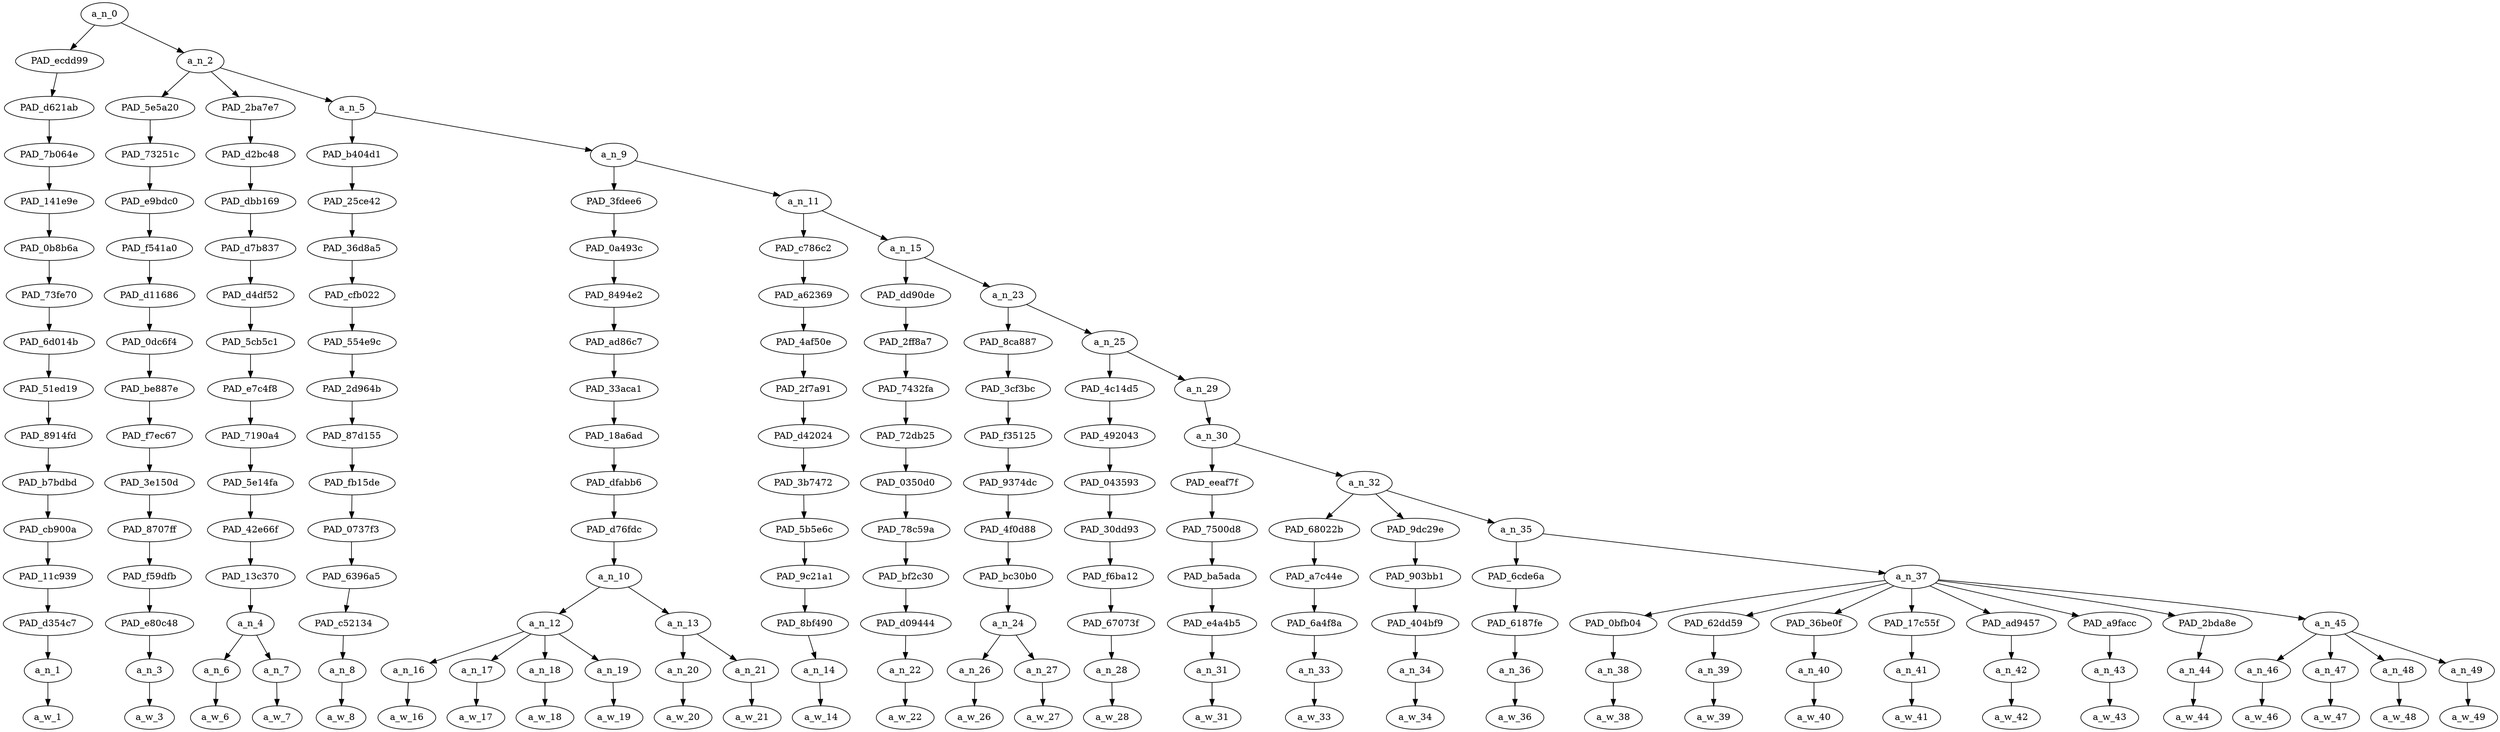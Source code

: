 strict digraph "" {
	a_n_0	[div_dir=-1,
		index=0,
		level=15,
		pos="1.7588297526041667,15!",
		text_span="[0, 1, 2, 3, 4, 5, 6, 7, 8, 9, 10, 11, 12, 13, 14, 15, 16, 17, 18, 19, 20, 21, 22, 23, 24, 25, 26, 27, 28, 29, 30]",
		value=1.00000000];
	PAD_ecdd99	[div_dir=-1,
		index=0,
		level=14,
		pos="0.0,14!",
		text_span="[0]",
		value=0.01743656];
	a_n_0 -> PAD_ecdd99;
	a_n_2	[div_dir=-1,
		index=1,
		level=14,
		pos="3.5176595052083335,14!",
		text_span="[1, 2, 3, 4, 5, 6, 7, 8, 9, 10, 11, 12, 13, 14, 15, 16, 17, 18, 19, 20, 21, 22, 23, 24, 25, 26, 27, 28, 29, 30]",
		value=0.98249559];
	a_n_0 -> a_n_2;
	PAD_d621ab	[div_dir=-1,
		index=0,
		level=13,
		pos="0.0,13!",
		text_span="[0]",
		value=0.01743656];
	PAD_ecdd99 -> PAD_d621ab;
	PAD_7b064e	[div_dir=-1,
		index=0,
		level=12,
		pos="0.0,12!",
		text_span="[0]",
		value=0.01743656];
	PAD_d621ab -> PAD_7b064e;
	PAD_141e9e	[div_dir=-1,
		index=0,
		level=11,
		pos="0.0,11!",
		text_span="[0]",
		value=0.01743656];
	PAD_7b064e -> PAD_141e9e;
	PAD_0b8b6a	[div_dir=-1,
		index=0,
		level=10,
		pos="0.0,10!",
		text_span="[0]",
		value=0.01743656];
	PAD_141e9e -> PAD_0b8b6a;
	PAD_73fe70	[div_dir=-1,
		index=0,
		level=9,
		pos="0.0,9!",
		text_span="[0]",
		value=0.01743656];
	PAD_0b8b6a -> PAD_73fe70;
	PAD_6d014b	[div_dir=-1,
		index=0,
		level=8,
		pos="0.0,8!",
		text_span="[0]",
		value=0.01743656];
	PAD_73fe70 -> PAD_6d014b;
	PAD_51ed19	[div_dir=-1,
		index=0,
		level=7,
		pos="0.0,7!",
		text_span="[0]",
		value=0.01743656];
	PAD_6d014b -> PAD_51ed19;
	PAD_8914fd	[div_dir=-1,
		index=0,
		level=6,
		pos="0.0,6!",
		text_span="[0]",
		value=0.01743656];
	PAD_51ed19 -> PAD_8914fd;
	PAD_b7bdbd	[div_dir=-1,
		index=0,
		level=5,
		pos="0.0,5!",
		text_span="[0]",
		value=0.01743656];
	PAD_8914fd -> PAD_b7bdbd;
	PAD_cb900a	[div_dir=-1,
		index=0,
		level=4,
		pos="0.0,4!",
		text_span="[0]",
		value=0.01743656];
	PAD_b7bdbd -> PAD_cb900a;
	PAD_11c939	[div_dir=-1,
		index=0,
		level=3,
		pos="0.0,3!",
		text_span="[0]",
		value=0.01743656];
	PAD_cb900a -> PAD_11c939;
	PAD_d354c7	[div_dir=-1,
		index=0,
		level=2,
		pos="0.0,2!",
		text_span="[0]",
		value=0.01743656];
	PAD_11c939 -> PAD_d354c7;
	a_n_1	[div_dir=-1,
		index=0,
		level=1,
		pos="0.0,1!",
		text_span="[0]",
		value=0.01743656];
	PAD_d354c7 -> a_n_1;
	a_w_1	[div_dir=0,
		index=0,
		level=0,
		pos="0,0!",
		text_span="[0]",
		value=it];
	a_n_1 -> a_w_1;
	PAD_5e5a20	[div_dir=1,
		index=1,
		level=13,
		pos="1.0,13!",
		text_span="[1]",
		value=0.01905051];
	a_n_2 -> PAD_5e5a20;
	PAD_2ba7e7	[div_dir=-1,
		index=2,
		level=13,
		pos="2.5,13!",
		text_span="[2, 3]",
		value=0.06099234];
	a_n_2 -> PAD_2ba7e7;
	a_n_5	[div_dir=-1,
		index=3,
		level=13,
		pos="7.052978515625,13!",
		text_span="[4, 5, 6, 7, 8, 9, 10, 11, 12, 13, 14, 15, 16, 17, 18, 19, 20, 21, 22, 23, 24, 25, 26, 27, 28, 29, 30]",
		value=0.90239389];
	a_n_2 -> a_n_5;
	PAD_73251c	[div_dir=1,
		index=1,
		level=12,
		pos="1.0,12!",
		text_span="[1]",
		value=0.01905051];
	PAD_5e5a20 -> PAD_73251c;
	PAD_e9bdc0	[div_dir=1,
		index=1,
		level=11,
		pos="1.0,11!",
		text_span="[1]",
		value=0.01905051];
	PAD_73251c -> PAD_e9bdc0;
	PAD_f541a0	[div_dir=1,
		index=1,
		level=10,
		pos="1.0,10!",
		text_span="[1]",
		value=0.01905051];
	PAD_e9bdc0 -> PAD_f541a0;
	PAD_d11686	[div_dir=1,
		index=1,
		level=9,
		pos="1.0,9!",
		text_span="[1]",
		value=0.01905051];
	PAD_f541a0 -> PAD_d11686;
	PAD_0dc6f4	[div_dir=1,
		index=1,
		level=8,
		pos="1.0,8!",
		text_span="[1]",
		value=0.01905051];
	PAD_d11686 -> PAD_0dc6f4;
	PAD_be887e	[div_dir=1,
		index=1,
		level=7,
		pos="1.0,7!",
		text_span="[1]",
		value=0.01905051];
	PAD_0dc6f4 -> PAD_be887e;
	PAD_f7ec67	[div_dir=1,
		index=1,
		level=6,
		pos="1.0,6!",
		text_span="[1]",
		value=0.01905051];
	PAD_be887e -> PAD_f7ec67;
	PAD_3e150d	[div_dir=1,
		index=1,
		level=5,
		pos="1.0,5!",
		text_span="[1]",
		value=0.01905051];
	PAD_f7ec67 -> PAD_3e150d;
	PAD_8707ff	[div_dir=1,
		index=1,
		level=4,
		pos="1.0,4!",
		text_span="[1]",
		value=0.01905051];
	PAD_3e150d -> PAD_8707ff;
	PAD_f59dfb	[div_dir=1,
		index=1,
		level=3,
		pos="1.0,3!",
		text_span="[1]",
		value=0.01905051];
	PAD_8707ff -> PAD_f59dfb;
	PAD_e80c48	[div_dir=1,
		index=1,
		level=2,
		pos="1.0,2!",
		text_span="[1]",
		value=0.01905051];
	PAD_f59dfb -> PAD_e80c48;
	a_n_3	[div_dir=1,
		index=1,
		level=1,
		pos="1.0,1!",
		text_span="[1]",
		value=0.01905051];
	PAD_e80c48 -> a_n_3;
	a_w_3	[div_dir=0,
		index=1,
		level=0,
		pos="1,0!",
		text_span="[1]",
		value=been];
	a_n_3 -> a_w_3;
	PAD_d2bc48	[div_dir=-1,
		index=2,
		level=12,
		pos="2.5,12!",
		text_span="[2, 3]",
		value=0.06099234];
	PAD_2ba7e7 -> PAD_d2bc48;
	PAD_dbb169	[div_dir=-1,
		index=2,
		level=11,
		pos="2.5,11!",
		text_span="[2, 3]",
		value=0.06099234];
	PAD_d2bc48 -> PAD_dbb169;
	PAD_d7b837	[div_dir=-1,
		index=2,
		level=10,
		pos="2.5,10!",
		text_span="[2, 3]",
		value=0.06099234];
	PAD_dbb169 -> PAD_d7b837;
	PAD_d4df52	[div_dir=-1,
		index=2,
		level=9,
		pos="2.5,9!",
		text_span="[2, 3]",
		value=0.06099234];
	PAD_d7b837 -> PAD_d4df52;
	PAD_5cb5c1	[div_dir=-1,
		index=2,
		level=8,
		pos="2.5,8!",
		text_span="[2, 3]",
		value=0.06099234];
	PAD_d4df52 -> PAD_5cb5c1;
	PAD_e7c4f8	[div_dir=-1,
		index=2,
		level=7,
		pos="2.5,7!",
		text_span="[2, 3]",
		value=0.06099234];
	PAD_5cb5c1 -> PAD_e7c4f8;
	PAD_7190a4	[div_dir=-1,
		index=2,
		level=6,
		pos="2.5,6!",
		text_span="[2, 3]",
		value=0.06099234];
	PAD_e7c4f8 -> PAD_7190a4;
	PAD_5e14fa	[div_dir=-1,
		index=2,
		level=5,
		pos="2.5,5!",
		text_span="[2, 3]",
		value=0.06099234];
	PAD_7190a4 -> PAD_5e14fa;
	PAD_42e66f	[div_dir=-1,
		index=2,
		level=4,
		pos="2.5,4!",
		text_span="[2, 3]",
		value=0.06099234];
	PAD_5e14fa -> PAD_42e66f;
	PAD_13c370	[div_dir=-1,
		index=2,
		level=3,
		pos="2.5,3!",
		text_span="[2, 3]",
		value=0.06099234];
	PAD_42e66f -> PAD_13c370;
	a_n_4	[div_dir=-1,
		index=2,
		level=2,
		pos="2.5,2!",
		text_span="[2, 3]",
		value=0.06099234];
	PAD_13c370 -> a_n_4;
	a_n_6	[div_dir=-1,
		index=2,
		level=1,
		pos="2.0,1!",
		text_span="[2]",
		value=0.04031379];
	a_n_4 -> a_n_6;
	a_n_7	[div_dir=-1,
		index=3,
		level=1,
		pos="3.0,1!",
		text_span="[3]",
		value=0.02053578];
	a_n_4 -> a_n_7;
	a_w_6	[div_dir=0,
		index=2,
		level=0,
		pos="2,0!",
		text_span="[2]",
		value="<number>"];
	a_n_6 -> a_w_6;
	a_w_7	[div_dir=0,
		index=3,
		level=0,
		pos="3,0!",
		text_span="[3]",
		value=years];
	a_n_7 -> a_w_7;
	PAD_b404d1	[div_dir=-1,
		index=3,
		level=12,
		pos="4.0,12!",
		text_span="[4]",
		value=0.01509726];
	a_n_5 -> PAD_b404d1;
	a_n_9	[div_dir=-1,
		index=4,
		level=12,
		pos="10.10595703125,12!",
		text_span="[5, 6, 7, 8, 9, 10, 11, 12, 13, 14, 15, 16, 17, 18, 19, 20, 21, 22, 23, 24, 25, 26, 27, 28, 29, 30]",
		value=0.88725491];
	a_n_5 -> a_n_9;
	PAD_25ce42	[div_dir=-1,
		index=3,
		level=11,
		pos="4.0,11!",
		text_span="[4]",
		value=0.01509726];
	PAD_b404d1 -> PAD_25ce42;
	PAD_36d8a5	[div_dir=-1,
		index=3,
		level=10,
		pos="4.0,10!",
		text_span="[4]",
		value=0.01509726];
	PAD_25ce42 -> PAD_36d8a5;
	PAD_cfb022	[div_dir=-1,
		index=3,
		level=9,
		pos="4.0,9!",
		text_span="[4]",
		value=0.01509726];
	PAD_36d8a5 -> PAD_cfb022;
	PAD_554e9c	[div_dir=-1,
		index=3,
		level=8,
		pos="4.0,8!",
		text_span="[4]",
		value=0.01509726];
	PAD_cfb022 -> PAD_554e9c;
	PAD_2d964b	[div_dir=-1,
		index=3,
		level=7,
		pos="4.0,7!",
		text_span="[4]",
		value=0.01509726];
	PAD_554e9c -> PAD_2d964b;
	PAD_87d155	[div_dir=-1,
		index=3,
		level=6,
		pos="4.0,6!",
		text_span="[4]",
		value=0.01509726];
	PAD_2d964b -> PAD_87d155;
	PAD_fb15de	[div_dir=-1,
		index=3,
		level=5,
		pos="4.0,5!",
		text_span="[4]",
		value=0.01509726];
	PAD_87d155 -> PAD_fb15de;
	PAD_0737f3	[div_dir=-1,
		index=3,
		level=4,
		pos="4.0,4!",
		text_span="[4]",
		value=0.01509726];
	PAD_fb15de -> PAD_0737f3;
	PAD_6396a5	[div_dir=-1,
		index=3,
		level=3,
		pos="4.0,3!",
		text_span="[4]",
		value=0.01509726];
	PAD_0737f3 -> PAD_6396a5;
	PAD_c52134	[div_dir=-1,
		index=3,
		level=2,
		pos="4.0,2!",
		text_span="[4]",
		value=0.01509726];
	PAD_6396a5 -> PAD_c52134;
	a_n_8	[div_dir=-1,
		index=4,
		level=1,
		pos="4.0,1!",
		text_span="[4]",
		value=0.01509726];
	PAD_c52134 -> a_n_8;
	a_w_8	[div_dir=0,
		index=4,
		level=0,
		pos="4,0!",
		text_span="[4]",
		value=since];
	a_n_8 -> a_w_8;
	PAD_3fdee6	[div_dir=1,
		index=4,
		level=11,
		pos="8.0,11!",
		text_span="[5, 6, 7, 8, 9, 10]",
		value=0.38429470];
	a_n_9 -> PAD_3fdee6;
	a_n_11	[div_dir=-1,
		index=5,
		level=11,
		pos="12.2119140625,11!",
		text_span="[11, 12, 13, 14, 15, 16, 17, 18, 19, 20, 21, 22, 23, 24, 25, 26, 27, 28, 29, 30]",
		value=0.50291853];
	a_n_9 -> a_n_11;
	PAD_0a493c	[div_dir=1,
		index=4,
		level=10,
		pos="8.0,10!",
		text_span="[5, 6, 7, 8, 9, 10]",
		value=0.38429470];
	PAD_3fdee6 -> PAD_0a493c;
	PAD_8494e2	[div_dir=1,
		index=4,
		level=9,
		pos="8.0,9!",
		text_span="[5, 6, 7, 8, 9, 10]",
		value=0.38429470];
	PAD_0a493c -> PAD_8494e2;
	PAD_ad86c7	[div_dir=1,
		index=4,
		level=8,
		pos="8.0,8!",
		text_span="[5, 6, 7, 8, 9, 10]",
		value=0.38429470];
	PAD_8494e2 -> PAD_ad86c7;
	PAD_33aca1	[div_dir=1,
		index=4,
		level=7,
		pos="8.0,7!",
		text_span="[5, 6, 7, 8, 9, 10]",
		value=0.38429470];
	PAD_ad86c7 -> PAD_33aca1;
	PAD_18a6ad	[div_dir=1,
		index=4,
		level=6,
		pos="8.0,6!",
		text_span="[5, 6, 7, 8, 9, 10]",
		value=0.38429470];
	PAD_33aca1 -> PAD_18a6ad;
	PAD_dfabb6	[div_dir=1,
		index=4,
		level=5,
		pos="8.0,5!",
		text_span="[5, 6, 7, 8, 9, 10]",
		value=0.38429470];
	PAD_18a6ad -> PAD_dfabb6;
	PAD_d76fdc	[div_dir=1,
		index=4,
		level=4,
		pos="8.0,4!",
		text_span="[5, 6, 7, 8, 9, 10]",
		value=0.38429470];
	PAD_dfabb6 -> PAD_d76fdc;
	a_n_10	[div_dir=1,
		index=4,
		level=3,
		pos="8.0,3!",
		text_span="[5, 6, 7, 8, 9, 10]",
		value=0.38429470];
	PAD_d76fdc -> a_n_10;
	a_n_12	[div_dir=1,
		index=4,
		level=2,
		pos="6.5,2!",
		text_span="[5, 6, 7, 8]",
		value=0.33207751];
	a_n_10 -> a_n_12;
	a_n_13	[div_dir=-1,
		index=5,
		level=2,
		pos="9.5,2!",
		text_span="[9, 10]",
		value=0.05221480];
	a_n_10 -> a_n_13;
	a_n_16	[div_dir=-1,
		index=5,
		level=1,
		pos="5.0,1!",
		text_span="[5]",
		value=0.02062274];
	a_n_12 -> a_n_16;
	a_n_17	[div_dir=-1,
		index=6,
		level=1,
		pos="6.0,1!",
		text_span="[6]",
		value=0.21319154];
	a_n_12 -> a_n_17;
	a_n_18	[div_dir=1,
		index=7,
		level=1,
		pos="7.0,1!",
		text_span="[7]",
		value=0.06512758];
	a_n_12 -> a_n_18;
	a_n_19	[div_dir=1,
		index=8,
		level=1,
		pos="8.0,1!",
		text_span="[8]",
		value=0.03310726];
	a_n_12 -> a_n_19;
	a_w_16	[div_dir=0,
		index=5,
		level=0,
		pos="5,0!",
		text_span="[5]",
		value=the];
	a_n_16 -> a_w_16;
	a_w_17	[div_dir=0,
		index=6,
		level=0,
		pos="6,0!",
		text_span="[6]",
		value=moslem];
	a_n_17 -> a_w_17;
	a_w_18	[div_dir=0,
		index=7,
		level=0,
		pos="7,0!",
		text_span="[7]",
		value=terrorist];
	a_n_18 -> a_w_18;
	a_w_19	[div_dir=0,
		index=8,
		level=0,
		pos="8,0!",
		text_span="[8]",
		value=attack];
	a_n_19 -> a_w_19;
	a_n_20	[div_dir=-1,
		index=9,
		level=1,
		pos="9.0,1!",
		text_span="[9]",
		value=0.01471097];
	a_n_13 -> a_n_20;
	a_n_21	[div_dir=-1,
		index=10,
		level=1,
		pos="10.0,1!",
		text_span="[10]",
		value=0.03745620];
	a_n_13 -> a_n_21;
	a_w_20	[div_dir=0,
		index=9,
		level=0,
		pos="9,0!",
		text_span="[9]",
		value=in];
	a_n_20 -> a_w_20;
	a_w_21	[div_dir=0,
		index=10,
		level=0,
		pos="10,0!",
		text_span="[10]",
		value=argentina];
	a_n_21 -> a_w_21;
	PAD_c786c2	[div_dir=-1,
		index=5,
		level=10,
		pos="11.0,10!",
		text_span="[11]",
		value=0.01938500];
	a_n_11 -> PAD_c786c2;
	a_n_15	[div_dir=-1,
		index=6,
		level=10,
		pos="13.423828125,10!",
		text_span="[12, 13, 14, 15, 16, 17, 18, 19, 20, 21, 22, 23, 24, 25, 26, 27, 28, 29, 30]",
		value=0.48348559];
	a_n_11 -> a_n_15;
	PAD_a62369	[div_dir=-1,
		index=5,
		level=9,
		pos="11.0,9!",
		text_span="[11]",
		value=0.01938500];
	PAD_c786c2 -> PAD_a62369;
	PAD_4af50e	[div_dir=-1,
		index=5,
		level=8,
		pos="11.0,8!",
		text_span="[11]",
		value=0.01938500];
	PAD_a62369 -> PAD_4af50e;
	PAD_2f7a91	[div_dir=-1,
		index=5,
		level=7,
		pos="11.0,7!",
		text_span="[11]",
		value=0.01938500];
	PAD_4af50e -> PAD_2f7a91;
	PAD_d42024	[div_dir=-1,
		index=5,
		level=6,
		pos="11.0,6!",
		text_span="[11]",
		value=0.01938500];
	PAD_2f7a91 -> PAD_d42024;
	PAD_3b7472	[div_dir=-1,
		index=5,
		level=5,
		pos="11.0,5!",
		text_span="[11]",
		value=0.01938500];
	PAD_d42024 -> PAD_3b7472;
	PAD_5b5e6c	[div_dir=-1,
		index=5,
		level=4,
		pos="11.0,4!",
		text_span="[11]",
		value=0.01938500];
	PAD_3b7472 -> PAD_5b5e6c;
	PAD_9c21a1	[div_dir=-1,
		index=5,
		level=3,
		pos="11.0,3!",
		text_span="[11]",
		value=0.01938500];
	PAD_5b5e6c -> PAD_9c21a1;
	PAD_8bf490	[div_dir=-1,
		index=6,
		level=2,
		pos="11.0,2!",
		text_span="[11]",
		value=0.01938500];
	PAD_9c21a1 -> PAD_8bf490;
	a_n_14	[div_dir=-1,
		index=11,
		level=1,
		pos="11.0,1!",
		text_span="[11]",
		value=0.01938500];
	PAD_8bf490 -> a_n_14;
	a_w_14	[div_dir=0,
		index=11,
		level=0,
		pos="11,0!",
		text_span="[11]",
		value=thanks];
	a_n_14 -> a_w_14;
	PAD_dd90de	[div_dir=1,
		index=6,
		level=9,
		pos="12.0,9!",
		text_span="[12]",
		value=0.01034852];
	a_n_15 -> PAD_dd90de;
	a_n_23	[div_dir=-1,
		index=7,
		level=9,
		pos="14.84765625,9!",
		text_span="[13, 14, 15, 16, 17, 18, 19, 20, 21, 22, 23, 24, 25, 26, 27, 28, 29, 30]",
		value=0.47309081];
	a_n_15 -> a_n_23;
	PAD_2ff8a7	[div_dir=1,
		index=6,
		level=8,
		pos="12.0,8!",
		text_span="[12]",
		value=0.01034852];
	PAD_dd90de -> PAD_2ff8a7;
	PAD_7432fa	[div_dir=1,
		index=6,
		level=7,
		pos="12.0,7!",
		text_span="[12]",
		value=0.01034852];
	PAD_2ff8a7 -> PAD_7432fa;
	PAD_72db25	[div_dir=1,
		index=6,
		level=6,
		pos="12.0,6!",
		text_span="[12]",
		value=0.01034852];
	PAD_7432fa -> PAD_72db25;
	PAD_0350d0	[div_dir=1,
		index=6,
		level=5,
		pos="12.0,5!",
		text_span="[12]",
		value=0.01034852];
	PAD_72db25 -> PAD_0350d0;
	PAD_78c59a	[div_dir=1,
		index=6,
		level=4,
		pos="12.0,4!",
		text_span="[12]",
		value=0.01034852];
	PAD_0350d0 -> PAD_78c59a;
	PAD_bf2c30	[div_dir=1,
		index=6,
		level=3,
		pos="12.0,3!",
		text_span="[12]",
		value=0.01034852];
	PAD_78c59a -> PAD_bf2c30;
	PAD_d09444	[div_dir=1,
		index=7,
		level=2,
		pos="12.0,2!",
		text_span="[12]",
		value=0.01034852];
	PAD_bf2c30 -> PAD_d09444;
	a_n_22	[div_dir=1,
		index=12,
		level=1,
		pos="12.0,1!",
		text_span="[12]",
		value=0.01034852];
	PAD_d09444 -> a_n_22;
	a_w_22	[div_dir=0,
		index=12,
		level=0,
		pos="12,0!",
		text_span="[12]",
		value=to];
	a_n_22 -> a_w_22;
	PAD_8ca887	[div_dir=1,
		index=7,
		level=8,
		pos="13.5,8!",
		text_span="[13, 14]",
		value=0.04306482];
	a_n_23 -> PAD_8ca887;
	a_n_25	[div_dir=-1,
		index=8,
		level=8,
		pos="16.1953125,8!",
		text_span="[15, 16, 17, 18, 19, 20, 21, 22, 23, 24, 25, 26, 27, 28, 29, 30]",
		value=0.42997401];
	a_n_23 -> a_n_25;
	PAD_3cf3bc	[div_dir=1,
		index=7,
		level=7,
		pos="13.5,7!",
		text_span="[13, 14]",
		value=0.04306482];
	PAD_8ca887 -> PAD_3cf3bc;
	PAD_f35125	[div_dir=1,
		index=7,
		level=6,
		pos="13.5,6!",
		text_span="[13, 14]",
		value=0.04306482];
	PAD_3cf3bc -> PAD_f35125;
	PAD_9374dc	[div_dir=1,
		index=7,
		level=5,
		pos="13.5,5!",
		text_span="[13, 14]",
		value=0.04306482];
	PAD_f35125 -> PAD_9374dc;
	PAD_4f0d88	[div_dir=1,
		index=7,
		level=4,
		pos="13.5,4!",
		text_span="[13, 14]",
		value=0.04306482];
	PAD_9374dc -> PAD_4f0d88;
	PAD_bc30b0	[div_dir=1,
		index=7,
		level=3,
		pos="13.5,3!",
		text_span="[13, 14]",
		value=0.04306482];
	PAD_4f0d88 -> PAD_bc30b0;
	a_n_24	[div_dir=1,
		index=8,
		level=2,
		pos="13.5,2!",
		text_span="[13, 14]",
		value=0.04306482];
	PAD_bc30b0 -> a_n_24;
	a_n_26	[div_dir=1,
		index=13,
		level=1,
		pos="13.0,1!",
		text_span="[13]",
		value=0.01145187];
	a_n_24 -> a_n_26;
	a_n_27	[div_dir=1,
		index=14,
		level=1,
		pos="14.0,1!",
		text_span="[14]",
		value=0.03158933];
	a_n_24 -> a_n_27;
	a_w_26	[div_dir=0,
		index=13,
		level=0,
		pos="13,0!",
		text_span="[13]",
		value=the1];
	a_n_26 -> a_w_26;
	a_w_27	[div_dir=0,
		index=14,
		level=0,
		pos="14,0!",
		text_span="[14]",
		value=liberals];
	a_n_27 -> a_w_27;
	PAD_4c14d5	[div_dir=1,
		index=8,
		level=7,
		pos="15.0,7!",
		text_span="[15]",
		value=0.01494435];
	a_n_25 -> PAD_4c14d5;
	a_n_29	[div_dir=-1,
		index=9,
		level=7,
		pos="17.390625,7!",
		text_span="[16, 17, 18, 19, 20, 21, 22, 23, 24, 25, 26, 27, 28, 29, 30]",
		value=0.41497011];
	a_n_25 -> a_n_29;
	PAD_492043	[div_dir=1,
		index=8,
		level=6,
		pos="15.0,6!",
		text_span="[15]",
		value=0.01494435];
	PAD_4c14d5 -> PAD_492043;
	PAD_043593	[div_dir=1,
		index=8,
		level=5,
		pos="15.0,5!",
		text_span="[15]",
		value=0.01494435];
	PAD_492043 -> PAD_043593;
	PAD_30dd93	[div_dir=1,
		index=8,
		level=4,
		pos="15.0,4!",
		text_span="[15]",
		value=0.01494435];
	PAD_043593 -> PAD_30dd93;
	PAD_f6ba12	[div_dir=1,
		index=8,
		level=3,
		pos="15.0,3!",
		text_span="[15]",
		value=0.01494435];
	PAD_30dd93 -> PAD_f6ba12;
	PAD_67073f	[div_dir=1,
		index=9,
		level=2,
		pos="15.0,2!",
		text_span="[15]",
		value=0.01494435];
	PAD_f6ba12 -> PAD_67073f;
	a_n_28	[div_dir=1,
		index=15,
		level=1,
		pos="15.0,1!",
		text_span="[15]",
		value=0.01494435];
	PAD_67073f -> a_n_28;
	a_w_28	[div_dir=0,
		index=15,
		level=0,
		pos="15,0!",
		text_span="[15]",
		value=there];
	a_n_28 -> a_w_28;
	a_n_30	[div_dir=-1,
		index=9,
		level=6,
		pos="17.390625,6!",
		text_span="[16, 17, 18, 19, 20, 21, 22, 23, 24, 25, 26, 27, 28, 29, 30]",
		value=0.41490160];
	a_n_29 -> a_n_30;
	PAD_eeaf7f	[div_dir=-1,
		index=9,
		level=5,
		pos="16.0,5!",
		text_span="[16]",
		value=0.01196697];
	a_n_30 -> PAD_eeaf7f;
	a_n_32	[div_dir=-1,
		index=10,
		level=5,
		pos="18.78125,5!",
		text_span="[17, 18, 19, 20, 21, 22, 23, 24, 25, 26, 27, 28, 29, 30]",
		value=0.40286612];
	a_n_30 -> a_n_32;
	PAD_7500d8	[div_dir=-1,
		index=9,
		level=4,
		pos="16.0,4!",
		text_span="[16]",
		value=0.01196697];
	PAD_eeaf7f -> PAD_7500d8;
	PAD_ba5ada	[div_dir=-1,
		index=9,
		level=3,
		pos="16.0,3!",
		text_span="[16]",
		value=0.01196697];
	PAD_7500d8 -> PAD_ba5ada;
	PAD_e4a4b5	[div_dir=-1,
		index=10,
		level=2,
		pos="16.0,2!",
		text_span="[16]",
		value=0.01196697];
	PAD_ba5ada -> PAD_e4a4b5;
	a_n_31	[div_dir=-1,
		index=16,
		level=1,
		pos="16.0,1!",
		text_span="[16]",
		value=0.01196697];
	PAD_e4a4b5 -> a_n_31;
	a_w_31	[div_dir=0,
		index=16,
		level=0,
		pos="16,0!",
		text_span="[16]",
		value=there1];
	a_n_31 -> a_w_31;
	PAD_68022b	[div_dir=1,
		index=10,
		level=4,
		pos="17.0,4!",
		text_span="[17]",
		value=0.01632318];
	a_n_32 -> PAD_68022b;
	PAD_9dc29e	[div_dir=1,
		index=11,
		level=4,
		pos="18.0,4!",
		text_span="[18]",
		value=0.01350960];
	a_n_32 -> PAD_9dc29e;
	a_n_35	[div_dir=-1,
		index=12,
		level=4,
		pos="21.34375,4!",
		text_span="[19, 20, 21, 22, 23, 24, 25, 26, 27, 28, 29, 30]",
		value=0.37297258];
	a_n_32 -> a_n_35;
	PAD_a7c44e	[div_dir=1,
		index=10,
		level=3,
		pos="17.0,3!",
		text_span="[17]",
		value=0.01632318];
	PAD_68022b -> PAD_a7c44e;
	PAD_6a4f8a	[div_dir=1,
		index=11,
		level=2,
		pos="17.0,2!",
		text_span="[17]",
		value=0.01632318];
	PAD_a7c44e -> PAD_6a4f8a;
	a_n_33	[div_dir=1,
		index=17,
		level=1,
		pos="17.0,1!",
		text_span="[17]",
		value=0.01632318];
	PAD_6a4f8a -> a_n_33;
	a_w_33	[div_dir=0,
		index=17,
		level=0,
		pos="17,0!",
		text_span="[17]",
		value=may];
	a_n_33 -> a_w_33;
	PAD_903bb1	[div_dir=1,
		index=11,
		level=3,
		pos="18.0,3!",
		text_span="[18]",
		value=0.01350960];
	PAD_9dc29e -> PAD_903bb1;
	PAD_404bf9	[div_dir=1,
		index=12,
		level=2,
		pos="18.0,2!",
		text_span="[18]",
		value=0.01350960];
	PAD_903bb1 -> PAD_404bf9;
	a_n_34	[div_dir=1,
		index=18,
		level=1,
		pos="18.0,1!",
		text_span="[18]",
		value=0.01350960];
	PAD_404bf9 -> a_n_34;
	a_w_34	[div_dir=0,
		index=18,
		level=0,
		pos="18,0!",
		text_span="[18]",
		value=never];
	a_n_34 -> a_w_34;
	PAD_6cde6a	[div_dir=-1,
		index=12,
		level=3,
		pos="19.0,3!",
		text_span="[19]",
		value=0.01256866];
	a_n_35 -> PAD_6cde6a;
	a_n_37	[div_dir=-1,
		index=13,
		level=3,
		pos="23.6875,3!",
		text_span="[20, 21, 22, 23, 24, 25, 26, 27, 28, 29, 30]",
		value=0.36033578];
	a_n_35 -> a_n_37;
	PAD_6187fe	[div_dir=-1,
		index=13,
		level=2,
		pos="19.0,2!",
		text_span="[19]",
		value=0.01256866];
	PAD_6cde6a -> PAD_6187fe;
	a_n_36	[div_dir=-1,
		index=19,
		level=1,
		pos="19.0,1!",
		text_span="[19]",
		value=0.01256866];
	PAD_6187fe -> a_n_36;
	a_w_36	[div_dir=0,
		index=19,
		level=0,
		pos="19,0!",
		text_span="[19]",
		value=be];
	a_n_36 -> a_w_36;
	PAD_0bfb04	[div_dir=-1,
		index=14,
		level=2,
		pos="20.0,2!",
		text_span="[20]",
		value=0.02372365];
	a_n_37 -> PAD_0bfb04;
	PAD_62dd59	[div_dir=-1,
		index=15,
		level=2,
		pos="21.0,2!",
		text_span="[21]",
		value=0.03539303];
	a_n_37 -> PAD_62dd59;
	PAD_36be0f	[div_dir=1,
		index=16,
		level=2,
		pos="22.0,2!",
		text_span="[22]",
		value=0.01599050];
	a_n_37 -> PAD_36be0f;
	PAD_17c55f	[div_dir=-1,
		index=17,
		level=2,
		pos="23.0,2!",
		text_span="[23]",
		value=0.02590993];
	a_n_37 -> PAD_17c55f;
	PAD_ad9457	[div_dir=-1,
		index=18,
		level=2,
		pos="24.0,2!",
		text_span="[24]",
		value=0.01997162];
	a_n_37 -> PAD_ad9457;
	PAD_a9facc	[div_dir=-1,
		index=19,
		level=2,
		pos="25.0,2!",
		text_span="[25]",
		value=0.02642975];
	a_n_37 -> PAD_a9facc;
	PAD_2bda8e	[div_dir=1,
		index=20,
		level=2,
		pos="26.0,2!",
		text_span="[26]",
		value=0.01478178];
	a_n_37 -> PAD_2bda8e;
	a_n_45	[div_dir=-1,
		index=21,
		level=2,
		pos="28.5,2!",
		text_span="[27, 28, 29, 30]",
		value=0.19807057];
	a_n_37 -> a_n_45;
	a_n_38	[div_dir=-1,
		index=20,
		level=1,
		pos="20.0,1!",
		text_span="[20]",
		value=0.02372365];
	PAD_0bfb04 -> a_n_38;
	a_w_38	[div_dir=0,
		index=20,
		level=0,
		pos="20,0!",
		text_span="[20]",
		value=resolution];
	a_n_38 -> a_w_38;
	a_n_39	[div_dir=-1,
		index=21,
		level=1,
		pos="21.0,1!",
		text_span="[21]",
		value=0.03539303];
	PAD_62dd59 -> a_n_39;
	a_w_39	[div_dir=0,
		index=21,
		level=0,
		pos="21,0!",
		text_span="[21]",
		value=amia];
	a_n_39 -> a_w_39;
	a_n_40	[div_dir=1,
		index=22,
		level=1,
		pos="22.0,1!",
		text_span="[22]",
		value=0.01599050];
	PAD_36be0f -> a_n_40;
	a_w_40	[div_dir=0,
		index=22,
		level=0,
		pos="22,0!",
		text_span="[22]",
		value="<number>1"];
	a_n_40 -> a_w_40;
	a_n_41	[div_dir=-1,
		index=23,
		level=1,
		pos="23.0,1!",
		text_span="[23]",
		value=0.02590993];
	PAD_17c55f -> a_n_41;
	a_w_41	[div_dir=0,
		index=23,
		level=0,
		pos="23,0!",
		text_span="[23]",
		value=anos];
	a_n_41 -> a_w_41;
	a_n_42	[div_dir=-1,
		index=24,
		level=1,
		pos="24.0,1!",
		text_span="[24]",
		value=0.01997162];
	PAD_ad9457 -> a_n_42;
	a_w_42	[div_dir=0,
		index=24,
		level=0,
		pos="24,0!",
		text_span="[24]",
		value=han];
	a_n_42 -> a_w_42;
	a_n_43	[div_dir=-1,
		index=25,
		level=1,
		pos="25.0,1!",
		text_span="[25]",
		value=0.02642975];
	PAD_a9facc -> a_n_43;
	a_w_43	[div_dir=0,
		index=25,
		level=0,
		pos="25,0!",
		text_span="[25]",
		value=pasado];
	a_n_43 -> a_w_43;
	a_n_44	[div_dir=1,
		index=26,
		level=1,
		pos="26.0,1!",
		text_span="[26]",
		value=0.01478178];
	PAD_2bda8e -> a_n_44;
	a_w_44	[div_dir=0,
		index=26,
		level=0,
		pos="26,0!",
		text_span="[26]",
		value=y];
	a_n_44 -> a_w_44;
	a_n_46	[div_dir=-1,
		index=27,
		level=1,
		pos="27.0,1!",
		text_span="[27]",
		value=0.02698877];
	a_n_45 -> a_n_46;
	a_n_47	[div_dir=-1,
		index=28,
		level=1,
		pos="28.0,1!",
		text_span="[28]",
		value=0.03679067];
	a_n_45 -> a_n_47;
	a_n_48	[div_dir=1,
		index=29,
		level=1,
		pos="29.0,1!",
		text_span="[29]",
		value=0.04720132];
	a_n_45 -> a_n_48;
	a_n_49	[div_dir=-1,
		index=30,
		level=1,
		pos="30.0,1!",
		text_span="[30]",
		value=0.08705022];
	a_n_45 -> a_n_49;
	a_w_46	[div_dir=0,
		index=27,
		level=0,
		pos="27,0!",
		text_span="[27]",
		value=nada];
	a_n_46 -> a_w_46;
	a_w_47	[div_dir=0,
		index=28,
		level=0,
		pos="28,0!",
		text_span="[28]",
		value=gracias];
	a_n_47 -> a_w_47;
	a_w_48	[div_dir=0,
		index=29,
		level=0,
		pos="29,0!",
		text_span="[29]",
		value=cfk];
	a_n_48 -> a_w_48;
	a_w_49	[div_dir=0,
		index=30,
		level=0,
		pos="30,0!",
		text_span="[30]",
		value=gabgento];
	a_n_49 -> a_w_49;
}

